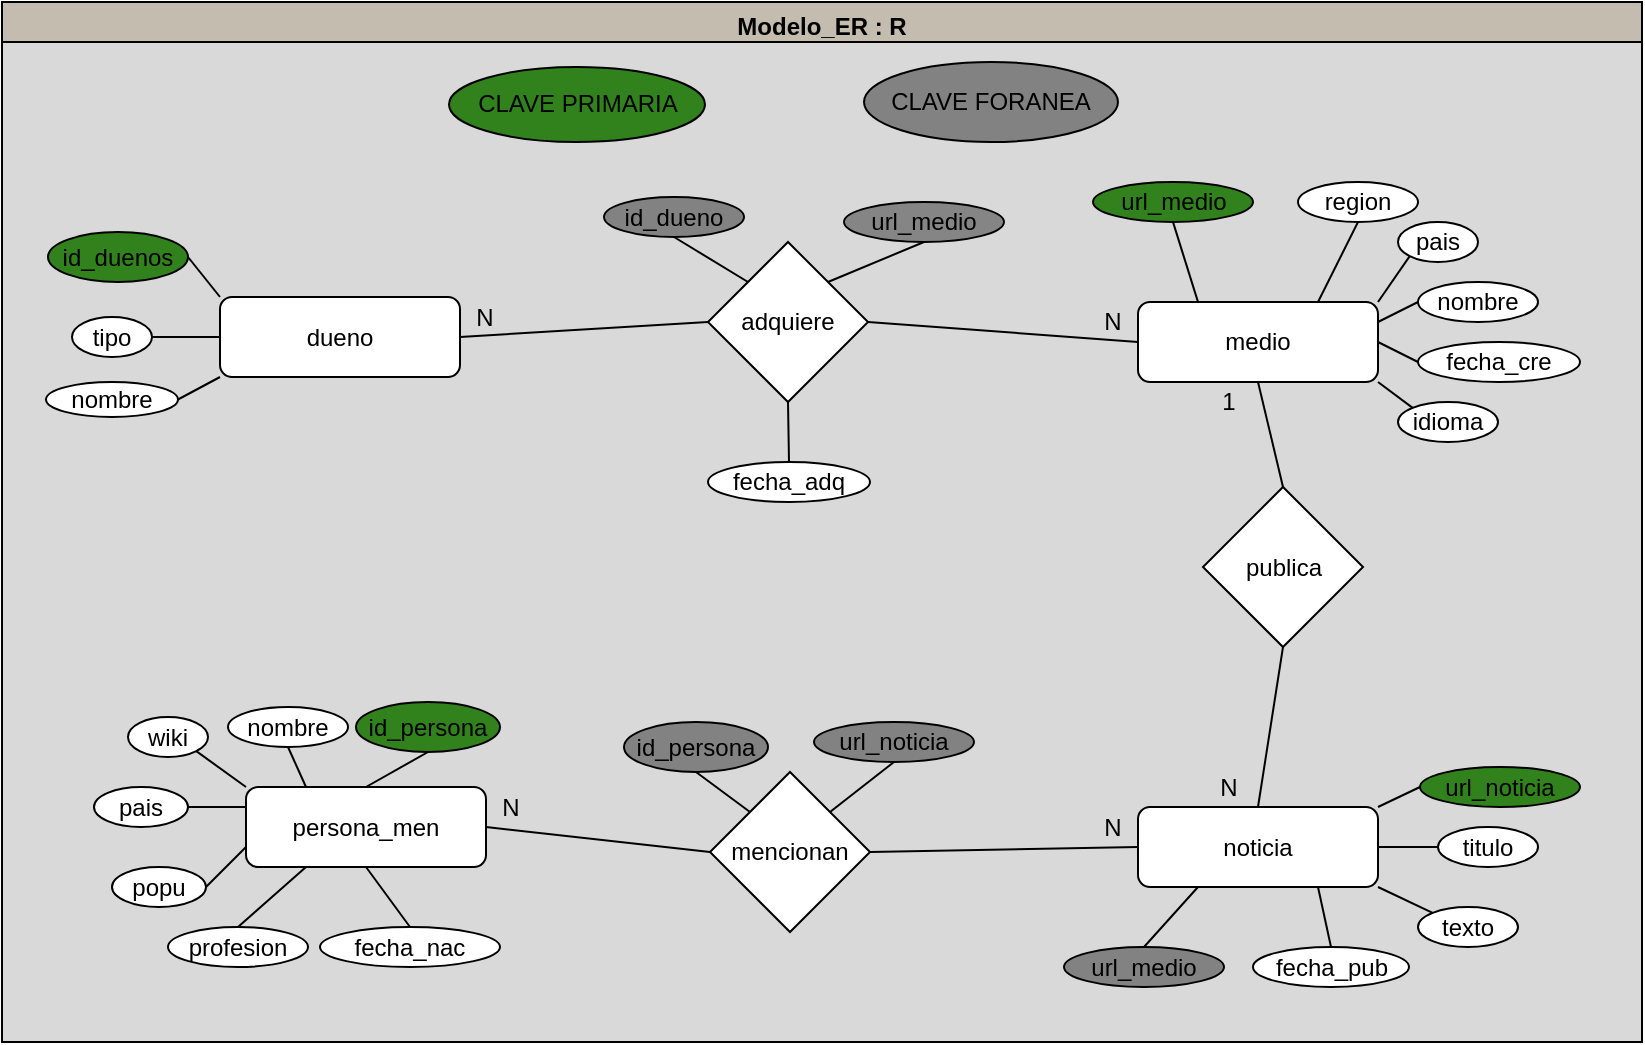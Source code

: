 <mxfile>
    <diagram id="bya73pchjdF5Cfw1TZZC" name="Página-1">
        <mxGraphModel dx="1060" dy="575" grid="1" gridSize="10" guides="1" tooltips="1" connect="1" arrows="1" fold="1" page="1" pageScale="1" pageWidth="827" pageHeight="1169" math="0" shadow="0">
            <root>
                <mxCell id="0"/>
                <mxCell id="1" parent="0"/>
                <mxCell id="65" value="Modelo_ER : R" style="swimlane;fillColor=#C4BCAF;" parent="1" vertex="1">
                    <mxGeometry x="4" y="280" width="820" height="520" as="geometry"/>
                </mxCell>
                <mxCell id="98" value="" style="rounded=0;whiteSpace=wrap;html=1;fillColor=#D9D9D9;" parent="65" vertex="1">
                    <mxGeometry y="20" width="820" height="500" as="geometry"/>
                </mxCell>
                <mxCell id="72" value="id_duenos" style="ellipse;whiteSpace=wrap;html=1;fillColor=#31821D;" parent="65" vertex="1">
                    <mxGeometry x="23" y="115" width="70" height="25" as="geometry"/>
                </mxCell>
                <mxCell id="73" value="url_medio" style="ellipse;whiteSpace=wrap;html=1;fillColor=#31821D;" parent="65" vertex="1">
                    <mxGeometry x="545.5" y="90" width="80" height="20" as="geometry"/>
                </mxCell>
                <mxCell id="69" value="id_dueno" style="ellipse;whiteSpace=wrap;html=1;fillColor=#828282;" parent="65" vertex="1">
                    <mxGeometry x="301" y="97.5" width="70" height="20" as="geometry"/>
                </mxCell>
                <mxCell id="11" value="tipo" style="ellipse;whiteSpace=wrap;html=1;" parent="65" vertex="1">
                    <mxGeometry x="35" y="157.5" width="40" height="20" as="geometry"/>
                </mxCell>
                <mxCell id="9" value="nombre" style="ellipse;whiteSpace=wrap;html=1;fillColor=#FFFFFF;" parent="65" vertex="1">
                    <mxGeometry x="22" y="190" width="66" height="17.5" as="geometry"/>
                </mxCell>
                <mxCell id="4" value="dueno" style="rounded=1;whiteSpace=wrap;html=1;" parent="65" vertex="1">
                    <mxGeometry x="109" y="147.5" width="120" height="40" as="geometry"/>
                </mxCell>
                <mxCell id="12" value="" style="endArrow=none;html=1;entryX=1;entryY=0.5;entryDx=0;entryDy=0;exitX=0;exitY=0.5;exitDx=0;exitDy=0;" parent="65" source="4" target="11" edge="1">
                    <mxGeometry width="50" height="50" relative="1" as="geometry">
                        <mxPoint x="209" y="327.5" as="sourcePoint"/>
                        <mxPoint x="259" y="277.5" as="targetPoint"/>
                    </mxGeometry>
                </mxCell>
                <mxCell id="14" value="" style="endArrow=none;html=1;exitX=1;exitY=0.5;exitDx=0;exitDy=0;entryX=0;entryY=1;entryDx=0;entryDy=0;" parent="65" source="9" target="4" edge="1">
                    <mxGeometry width="50" height="50" relative="1" as="geometry">
                        <mxPoint x="249" y="137.5" as="sourcePoint"/>
                        <mxPoint x="239" y="137.5" as="targetPoint"/>
                    </mxGeometry>
                </mxCell>
                <mxCell id="70" value="" style="endArrow=none;html=1;entryX=0;entryY=0;entryDx=0;entryDy=0;exitX=1;exitY=0.5;exitDx=0;exitDy=0;" parent="65" source="72" target="4" edge="1">
                    <mxGeometry width="50" height="50" relative="1" as="geometry">
                        <mxPoint x="231" y="120" as="sourcePoint"/>
                        <mxPoint x="360" y="212.5" as="targetPoint"/>
                    </mxGeometry>
                </mxCell>
                <mxCell id="2" value="noticia" style="rounded=1;whiteSpace=wrap;html=1;" parent="65" vertex="1">
                    <mxGeometry x="568" y="402.5" width="120" height="40" as="geometry"/>
                </mxCell>
                <mxCell id="3" value="medio" style="rounded=1;whiteSpace=wrap;html=1;" parent="65" vertex="1">
                    <mxGeometry x="568" y="150" width="120" height="40" as="geometry"/>
                </mxCell>
                <mxCell id="18" value="url_medio" style="ellipse;whiteSpace=wrap;html=1;fillColor=#858585;" parent="65" vertex="1">
                    <mxGeometry x="421" y="100" width="80" height="20" as="geometry"/>
                </mxCell>
                <mxCell id="19" value="region" style="ellipse;whiteSpace=wrap;html=1;" parent="65" vertex="1">
                    <mxGeometry x="648" y="90" width="60" height="20" as="geometry"/>
                </mxCell>
                <mxCell id="20" value="pais" style="ellipse;whiteSpace=wrap;html=1;" parent="65" vertex="1">
                    <mxGeometry x="698" y="110" width="40" height="20" as="geometry"/>
                </mxCell>
                <mxCell id="21" value="nombre" style="ellipse;whiteSpace=wrap;html=1;" parent="65" vertex="1">
                    <mxGeometry x="708" y="140" width="60" height="20" as="geometry"/>
                </mxCell>
                <mxCell id="22" value="fecha_cre" style="ellipse;whiteSpace=wrap;html=1;" parent="65" vertex="1">
                    <mxGeometry x="708" y="170" width="81" height="20" as="geometry"/>
                </mxCell>
                <mxCell id="23" value="idioma" style="ellipse;whiteSpace=wrap;html=1;" parent="65" vertex="1">
                    <mxGeometry x="698" y="200" width="50" height="20" as="geometry"/>
                </mxCell>
                <mxCell id="26" value="" style="endArrow=none;html=1;exitX=0.25;exitY=0;exitDx=0;exitDy=0;entryX=0.5;entryY=1;entryDx=0;entryDy=0;" parent="65" source="3" target="73" edge="1">
                    <mxGeometry width="50" height="50" relative="1" as="geometry">
                        <mxPoint x="578" y="260" as="sourcePoint"/>
                        <mxPoint x="501" y="120" as="targetPoint"/>
                    </mxGeometry>
                </mxCell>
                <mxCell id="27" value="" style="endArrow=none;html=1;entryX=0.5;entryY=1;entryDx=0;entryDy=0;exitX=0.75;exitY=0;exitDx=0;exitDy=0;" parent="65" source="3" target="19" edge="1">
                    <mxGeometry width="50" height="50" relative="1" as="geometry">
                        <mxPoint x="578" y="260" as="sourcePoint"/>
                        <mxPoint x="628" y="210" as="targetPoint"/>
                    </mxGeometry>
                </mxCell>
                <mxCell id="28" value="" style="endArrow=none;html=1;entryX=0;entryY=1;entryDx=0;entryDy=0;exitX=1;exitY=0;exitDx=0;exitDy=0;" parent="65" source="3" target="20" edge="1">
                    <mxGeometry width="50" height="50" relative="1" as="geometry">
                        <mxPoint x="578" y="260" as="sourcePoint"/>
                        <mxPoint x="628" y="210" as="targetPoint"/>
                    </mxGeometry>
                </mxCell>
                <mxCell id="29" value="" style="endArrow=none;html=1;entryX=0;entryY=0.5;entryDx=0;entryDy=0;exitX=1;exitY=0.25;exitDx=0;exitDy=0;" parent="65" source="3" target="21" edge="1">
                    <mxGeometry width="50" height="50" relative="1" as="geometry">
                        <mxPoint x="578" y="260" as="sourcePoint"/>
                        <mxPoint x="628" y="210" as="targetPoint"/>
                    </mxGeometry>
                </mxCell>
                <mxCell id="30" value="" style="endArrow=none;html=1;entryX=0;entryY=0.5;entryDx=0;entryDy=0;exitX=1;exitY=0.5;exitDx=0;exitDy=0;" parent="65" source="3" target="22" edge="1">
                    <mxGeometry width="50" height="50" relative="1" as="geometry">
                        <mxPoint x="578" y="260" as="sourcePoint"/>
                        <mxPoint x="628" y="210" as="targetPoint"/>
                    </mxGeometry>
                </mxCell>
                <mxCell id="31" value="" style="endArrow=none;html=1;entryX=1;entryY=1;entryDx=0;entryDy=0;exitX=0;exitY=0;exitDx=0;exitDy=0;" parent="65" source="23" target="3" edge="1">
                    <mxGeometry width="50" height="50" relative="1" as="geometry">
                        <mxPoint x="578" y="260" as="sourcePoint"/>
                        <mxPoint x="628" y="210" as="targetPoint"/>
                    </mxGeometry>
                </mxCell>
                <mxCell id="32" value="publica" style="rhombus;whiteSpace=wrap;html=1;" parent="65" vertex="1">
                    <mxGeometry x="600.5" y="242.5" width="80" height="80" as="geometry"/>
                </mxCell>
                <mxCell id="33" value="" style="endArrow=none;html=1;entryX=0.5;entryY=1;entryDx=0;entryDy=0;exitX=0.5;exitY=0;exitDx=0;exitDy=0;" parent="65" source="32" target="3" edge="1">
                    <mxGeometry width="50" height="50" relative="1" as="geometry">
                        <mxPoint x="628" y="230" as="sourcePoint"/>
                        <mxPoint x="638" y="240" as="targetPoint"/>
                    </mxGeometry>
                </mxCell>
                <mxCell id="34" value="" style="endArrow=none;html=1;entryX=0.5;entryY=1;entryDx=0;entryDy=0;exitX=0.5;exitY=0;exitDx=0;exitDy=0;" parent="65" source="2" target="32" edge="1">
                    <mxGeometry width="50" height="50" relative="1" as="geometry">
                        <mxPoint x="654" y="450" as="sourcePoint"/>
                        <mxPoint x="674" y="440" as="targetPoint"/>
                    </mxGeometry>
                </mxCell>
                <mxCell id="37" value="url_noticia" style="ellipse;whiteSpace=wrap;html=1;fillColor=#31821D;" parent="65" vertex="1">
                    <mxGeometry x="709" y="382.5" width="80" height="20" as="geometry"/>
                </mxCell>
                <mxCell id="38" value="titulo" style="ellipse;whiteSpace=wrap;html=1;" parent="65" vertex="1">
                    <mxGeometry x="718" y="412.5" width="50" height="20" as="geometry"/>
                </mxCell>
                <mxCell id="39" value="" style="endArrow=none;html=1;entryX=0;entryY=0.5;entryDx=0;entryDy=0;exitX=1;exitY=0;exitDx=0;exitDy=0;" parent="65" source="2" target="37" edge="1">
                    <mxGeometry width="50" height="50" relative="1" as="geometry">
                        <mxPoint x="588" y="422.5" as="sourcePoint"/>
                        <mxPoint x="638" y="372.5" as="targetPoint"/>
                    </mxGeometry>
                </mxCell>
                <mxCell id="40" value="" style="endArrow=none;html=1;exitX=0;exitY=0.5;exitDx=0;exitDy=0;entryX=1;entryY=0.5;entryDx=0;entryDy=0;" parent="65" source="38" target="2" edge="1">
                    <mxGeometry width="50" height="50" relative="1" as="geometry">
                        <mxPoint x="588" y="422.5" as="sourcePoint"/>
                        <mxPoint x="678" y="362.5" as="targetPoint"/>
                    </mxGeometry>
                </mxCell>
                <mxCell id="41" value="texto" style="ellipse;whiteSpace=wrap;html=1;" parent="65" vertex="1">
                    <mxGeometry x="708" y="452.5" width="50" height="20" as="geometry"/>
                </mxCell>
                <mxCell id="42" value="" style="endArrow=none;html=1;exitX=0;exitY=0;exitDx=0;exitDy=0;entryX=1;entryY=1;entryDx=0;entryDy=0;" parent="65" source="41" target="2" edge="1">
                    <mxGeometry width="50" height="50" relative="1" as="geometry">
                        <mxPoint x="588" y="422.5" as="sourcePoint"/>
                        <mxPoint x="638" y="372.5" as="targetPoint"/>
                    </mxGeometry>
                </mxCell>
                <mxCell id="60" value="N" style="text;html=1;strokeColor=none;fillColor=none;align=center;verticalAlign=middle;whiteSpace=wrap;rounded=0;" parent="65" vertex="1">
                    <mxGeometry x="543" y="150" width="25" height="20" as="geometry"/>
                </mxCell>
                <mxCell id="61" value="N" style="text;html=1;strokeColor=none;fillColor=none;align=center;verticalAlign=middle;whiteSpace=wrap;rounded=0;" parent="65" vertex="1">
                    <mxGeometry x="600.5" y="382.5" width="25" height="20" as="geometry"/>
                </mxCell>
                <mxCell id="62" value="1" style="text;html=1;strokeColor=none;fillColor=none;align=center;verticalAlign=middle;whiteSpace=wrap;rounded=0;" parent="65" vertex="1">
                    <mxGeometry x="600.5" y="190" width="25" height="20" as="geometry"/>
                </mxCell>
                <mxCell id="59" value="N" style="text;html=1;strokeColor=none;fillColor=none;align=center;verticalAlign=middle;whiteSpace=wrap;rounded=0;" parent="65" vertex="1">
                    <mxGeometry x="229" y="147.5" width="25" height="20" as="geometry"/>
                </mxCell>
                <mxCell id="78" value="url_medio" style="ellipse;whiteSpace=wrap;html=1;fillColor=#828282;" parent="65" vertex="1">
                    <mxGeometry x="531" y="472.5" width="80" height="20" as="geometry"/>
                </mxCell>
                <mxCell id="79" value="" style="endArrow=none;html=1;entryX=0.5;entryY=0;entryDx=0;entryDy=0;exitX=0.25;exitY=1;exitDx=0;exitDy=0;" parent="65" source="2" target="78" edge="1">
                    <mxGeometry width="50" height="50" relative="1" as="geometry">
                        <mxPoint x="507" y="337.5" as="sourcePoint"/>
                        <mxPoint x="557" y="287.5" as="targetPoint"/>
                    </mxGeometry>
                </mxCell>
                <mxCell id="15" value="adquiere" style="rhombus;whiteSpace=wrap;html=1;" parent="65" vertex="1">
                    <mxGeometry x="353" y="120" width="80" height="80" as="geometry"/>
                </mxCell>
                <mxCell id="16" value="" style="endArrow=none;html=1;exitX=1;exitY=0.5;exitDx=0;exitDy=0;entryX=0;entryY=0.5;entryDx=0;entryDy=0;" parent="65" source="4" target="15" edge="1">
                    <mxGeometry width="50" height="50" relative="1" as="geometry">
                        <mxPoint x="288" y="307.5" as="sourcePoint"/>
                        <mxPoint x="338" y="257.5" as="targetPoint"/>
                    </mxGeometry>
                </mxCell>
                <mxCell id="17" value="" style="endArrow=none;html=1;exitX=1;exitY=0.5;exitDx=0;exitDy=0;entryX=0;entryY=0.5;entryDx=0;entryDy=0;" parent="65" source="15" target="3" edge="1">
                    <mxGeometry width="50" height="50" relative="1" as="geometry">
                        <mxPoint x="388" y="147.5" as="sourcePoint"/>
                        <mxPoint x="348" y="257.5" as="targetPoint"/>
                    </mxGeometry>
                </mxCell>
                <mxCell id="13" value="" style="endArrow=none;html=1;exitX=1;exitY=0;exitDx=0;exitDy=0;entryX=0.5;entryY=1;entryDx=0;entryDy=0;" parent="65" source="15" target="18" edge="1">
                    <mxGeometry width="50" height="50" relative="1" as="geometry">
                        <mxPoint x="269" y="310" as="sourcePoint"/>
                        <mxPoint x="551" y="130" as="targetPoint"/>
                    </mxGeometry>
                </mxCell>
                <mxCell id="76" value="" style="endArrow=none;html=1;exitX=0;exitY=0;exitDx=0;exitDy=0;entryX=0.5;entryY=1;entryDx=0;entryDy=0;" parent="65" source="15" target="69" edge="1">
                    <mxGeometry width="50" height="50" relative="1" as="geometry">
                        <mxPoint x="439" y="175" as="sourcePoint"/>
                        <mxPoint x="489" y="125" as="targetPoint"/>
                    </mxGeometry>
                </mxCell>
                <mxCell id="36" value="fecha_pub" style="ellipse;whiteSpace=wrap;html=1;fillColor=#FFFFFF;" parent="65" vertex="1">
                    <mxGeometry x="625.5" y="472.5" width="78" height="20" as="geometry"/>
                </mxCell>
                <mxCell id="63" value="N" style="text;html=1;strokeColor=none;fillColor=none;align=center;verticalAlign=middle;whiteSpace=wrap;rounded=0;" parent="65" vertex="1">
                    <mxGeometry x="543" y="402.5" width="25" height="20" as="geometry"/>
                </mxCell>
                <mxCell id="47" value="wiki" style="ellipse;whiteSpace=wrap;html=1;" parent="65" vertex="1">
                    <mxGeometry x="63" y="357.5" width="40" height="20" as="geometry"/>
                </mxCell>
                <mxCell id="46" value="nombre" style="ellipse;whiteSpace=wrap;html=1;" parent="65" vertex="1">
                    <mxGeometry x="113" y="352.5" width="60" height="20" as="geometry"/>
                </mxCell>
                <mxCell id="80" value="id_persona" style="ellipse;whiteSpace=wrap;html=1;fillColor=#31821D;" parent="65" vertex="1">
                    <mxGeometry x="177" y="350" width="72" height="25" as="geometry"/>
                </mxCell>
                <mxCell id="48" value="profesion" style="ellipse;whiteSpace=wrap;html=1;" parent="65" vertex="1">
                    <mxGeometry x="83" y="462.5" width="70" height="20" as="geometry"/>
                </mxCell>
                <mxCell id="49" value="fecha_nac" style="ellipse;whiteSpace=wrap;html=1;" parent="65" vertex="1">
                    <mxGeometry x="159" y="462.5" width="90" height="20" as="geometry"/>
                </mxCell>
                <mxCell id="83" value="id_persona" style="ellipse;whiteSpace=wrap;html=1;fillColor=#828282;" parent="65" vertex="1">
                    <mxGeometry x="311" y="360" width="72" height="25" as="geometry"/>
                </mxCell>
                <mxCell id="86" value="url_noticia" style="ellipse;whiteSpace=wrap;html=1;fillColor=#828282;" parent="65" vertex="1">
                    <mxGeometry x="406" y="360" width="80" height="20" as="geometry"/>
                </mxCell>
                <mxCell id="5" value="persona_men" style="rounded=1;whiteSpace=wrap;html=1;" parent="65" vertex="1">
                    <mxGeometry x="122" y="392.5" width="120" height="40" as="geometry"/>
                </mxCell>
                <mxCell id="43" value="mencionan" style="rhombus;whiteSpace=wrap;html=1;" parent="65" vertex="1">
                    <mxGeometry x="354" y="385" width="80" height="80" as="geometry"/>
                </mxCell>
                <mxCell id="45" value="" style="endArrow=none;html=1;exitX=0;exitY=0.5;exitDx=0;exitDy=0;entryX=1;entryY=0.5;entryDx=0;entryDy=0;" parent="65" source="43" target="5" edge="1">
                    <mxGeometry width="50" height="50" relative="1" as="geometry">
                        <mxPoint x="347" y="265" as="sourcePoint"/>
                        <mxPoint x="397" y="215" as="targetPoint"/>
                    </mxGeometry>
                </mxCell>
                <mxCell id="51" value="" style="endArrow=none;html=1;exitX=0.5;exitY=1;exitDx=0;exitDy=0;entryX=0.25;entryY=0;entryDx=0;entryDy=0;" parent="65" source="46" target="5" edge="1">
                    <mxGeometry width="50" height="50" relative="1" as="geometry">
                        <mxPoint x="222" y="352.5" as="sourcePoint"/>
                        <mxPoint x="272" y="302.5" as="targetPoint"/>
                    </mxGeometry>
                </mxCell>
                <mxCell id="52" value="" style="endArrow=none;html=1;exitX=1;exitY=1;exitDx=0;exitDy=0;entryX=0;entryY=0;entryDx=0;entryDy=0;" parent="65" source="47" target="5" edge="1">
                    <mxGeometry width="50" height="50" relative="1" as="geometry">
                        <mxPoint x="362" y="382.5" as="sourcePoint"/>
                        <mxPoint x="412" y="332.5" as="targetPoint"/>
                    </mxGeometry>
                </mxCell>
                <mxCell id="53" value="" style="endArrow=none;html=1;exitX=0.25;exitY=1;exitDx=0;exitDy=0;entryX=0.5;entryY=0;entryDx=0;entryDy=0;" parent="65" source="5" target="48" edge="1">
                    <mxGeometry width="50" height="50" relative="1" as="geometry">
                        <mxPoint x="232" y="352.5" as="sourcePoint"/>
                        <mxPoint x="282" y="302.5" as="targetPoint"/>
                    </mxGeometry>
                </mxCell>
                <mxCell id="54" value="" style="endArrow=none;html=1;exitX=0.5;exitY=1;exitDx=0;exitDy=0;entryX=0.5;entryY=0;entryDx=0;entryDy=0;" parent="65" source="5" target="49" edge="1">
                    <mxGeometry width="50" height="50" relative="1" as="geometry">
                        <mxPoint x="272" y="432.5" as="sourcePoint"/>
                        <mxPoint x="282" y="302.5" as="targetPoint"/>
                    </mxGeometry>
                </mxCell>
                <mxCell id="55" value="pais" style="ellipse;whiteSpace=wrap;html=1;" parent="65" vertex="1">
                    <mxGeometry x="46" y="392.5" width="47" height="20" as="geometry"/>
                </mxCell>
                <mxCell id="56" value="popu" style="ellipse;whiteSpace=wrap;html=1;" parent="65" vertex="1">
                    <mxGeometry x="55" y="432.5" width="47" height="20" as="geometry"/>
                </mxCell>
                <mxCell id="57" value="" style="endArrow=none;html=1;exitX=1;exitY=0.5;exitDx=0;exitDy=0;entryX=0;entryY=0.75;entryDx=0;entryDy=0;" parent="65" source="56" target="5" edge="1">
                    <mxGeometry width="50" height="50" relative="1" as="geometry">
                        <mxPoint x="132" y="352.5" as="sourcePoint"/>
                        <mxPoint x="182" y="302.5" as="targetPoint"/>
                    </mxGeometry>
                </mxCell>
                <mxCell id="58" value="" style="endArrow=none;html=1;exitX=1;exitY=0.5;exitDx=0;exitDy=0;entryX=0;entryY=0.25;entryDx=0;entryDy=0;" parent="65" source="55" target="5" edge="1">
                    <mxGeometry width="50" height="50" relative="1" as="geometry">
                        <mxPoint x="132" y="352.5" as="sourcePoint"/>
                        <mxPoint x="182" y="302.5" as="targetPoint"/>
                    </mxGeometry>
                </mxCell>
                <mxCell id="64" value="N" style="text;html=1;strokeColor=none;fillColor=none;align=center;verticalAlign=middle;whiteSpace=wrap;rounded=0;" parent="65" vertex="1">
                    <mxGeometry x="242" y="392.5" width="25" height="20" as="geometry"/>
                </mxCell>
                <mxCell id="44" value="" style="endArrow=none;html=1;exitX=1;exitY=0.5;exitDx=0;exitDy=0;entryX=0;entryY=0.5;entryDx=0;entryDy=0;" parent="65" source="43" target="2" edge="1">
                    <mxGeometry width="50" height="50" relative="1" as="geometry">
                        <mxPoint x="444" y="425" as="sourcePoint"/>
                        <mxPoint x="559" y="422.5" as="targetPoint"/>
                    </mxGeometry>
                </mxCell>
                <mxCell id="81" value="" style="endArrow=none;html=1;exitX=0.5;exitY=0;exitDx=0;exitDy=0;entryX=0.5;entryY=1;entryDx=0;entryDy=0;" parent="65" source="5" target="80" edge="1">
                    <mxGeometry width="50" height="50" relative="1" as="geometry">
                        <mxPoint x="353" y="327.5" as="sourcePoint"/>
                        <mxPoint x="403" y="277.5" as="targetPoint"/>
                    </mxGeometry>
                </mxCell>
                <mxCell id="35" value="" style="endArrow=none;html=1;entryX=0.75;entryY=1;entryDx=0;entryDy=0;exitX=0.5;exitY=0;exitDx=0;exitDy=0;" parent="65" source="36" target="2" edge="1">
                    <mxGeometry width="50" height="50" relative="1" as="geometry">
                        <mxPoint x="577" y="487.5" as="sourcePoint"/>
                        <mxPoint x="415" y="185" as="targetPoint"/>
                    </mxGeometry>
                </mxCell>
                <mxCell id="87" value="" style="endArrow=none;html=1;exitX=0.5;exitY=1;exitDx=0;exitDy=0;entryX=0;entryY=0;entryDx=0;entryDy=0;" parent="65" source="83" target="43" edge="1">
                    <mxGeometry width="50" height="50" relative="1" as="geometry">
                        <mxPoint x="425" y="340" as="sourcePoint"/>
                        <mxPoint x="475" y="290" as="targetPoint"/>
                    </mxGeometry>
                </mxCell>
                <mxCell id="88" value="" style="endArrow=none;html=1;entryX=0.5;entryY=1;entryDx=0;entryDy=0;exitX=1;exitY=0;exitDx=0;exitDy=0;" parent="65" source="43" target="86" edge="1">
                    <mxGeometry width="50" height="50" relative="1" as="geometry">
                        <mxPoint x="435" y="520" as="sourcePoint"/>
                        <mxPoint x="485" y="470" as="targetPoint"/>
                    </mxGeometry>
                </mxCell>
                <mxCell id="92" value="CLAVE FORANEA" style="ellipse;whiteSpace=wrap;html=1;fillColor=#828282;" parent="65" vertex="1">
                    <mxGeometry x="431" y="30" width="127" height="40" as="geometry"/>
                </mxCell>
                <mxCell id="93" value="CLAVE PRIMARIA" style="ellipse;whiteSpace=wrap;html=1;fillColor=#31821D;" parent="65" vertex="1">
                    <mxGeometry x="223.5" y="32.5" width="128" height="37.5" as="geometry"/>
                </mxCell>
                <mxCell id="94" value="fecha_adq" style="ellipse;whiteSpace=wrap;html=1;fillColor=#FFFFFF;" parent="65" vertex="1">
                    <mxGeometry x="353" y="230" width="81" height="20" as="geometry"/>
                </mxCell>
                <mxCell id="95" value="" style="endArrow=none;html=1;entryX=0.5;entryY=0;entryDx=0;entryDy=0;exitX=0.5;exitY=1;exitDx=0;exitDy=0;" parent="65" source="15" target="94" edge="1">
                    <mxGeometry width="50" height="50" relative="1" as="geometry">
                        <mxPoint x="381" y="310" as="sourcePoint"/>
                        <mxPoint x="431" y="260" as="targetPoint"/>
                    </mxGeometry>
                </mxCell>
            </root>
        </mxGraphModel>
    </diagram>
</mxfile>
